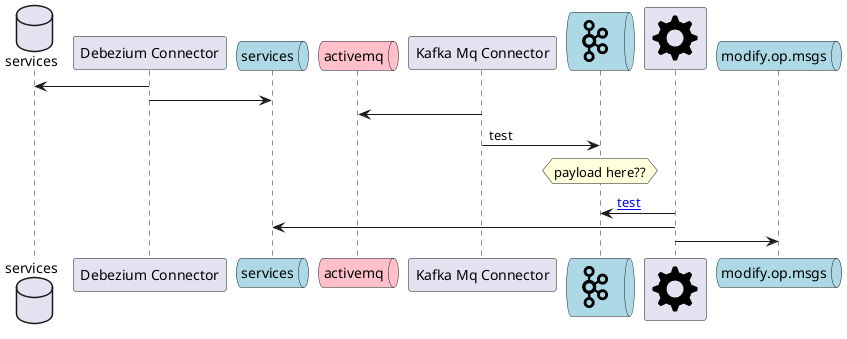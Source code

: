 @startuml
!include <cloudinsight/kafka>
!include <cloudinsight/cog>
'skinparam queue octagon

database services as servicesDb
participant "Debezium Connector" as DebeziumConn
queue services #LightBlue
queue activemq #Pink
participant "Kafka Mq Connector" as AMQConn
queue "<$kafka>" as incoming.activemq[[{This is a tip on the field} field]] #LightBlue
participant "<$cog>" as KSQL
queue modify.op.msgs[[{Payload here?} field]] #LightBlue

DebeziumConn->servicesDb
DebeziumConn->services
AMQConn->activemq
AMQConn->"incoming.activemq": test
hnote over "incoming.activemq" : payload here??
incoming.activemq<-"KSQL": [[{This is a tip on the arrow} test]]
services<-"KSQL"
KSQL->modify.op.msgs

@enduml